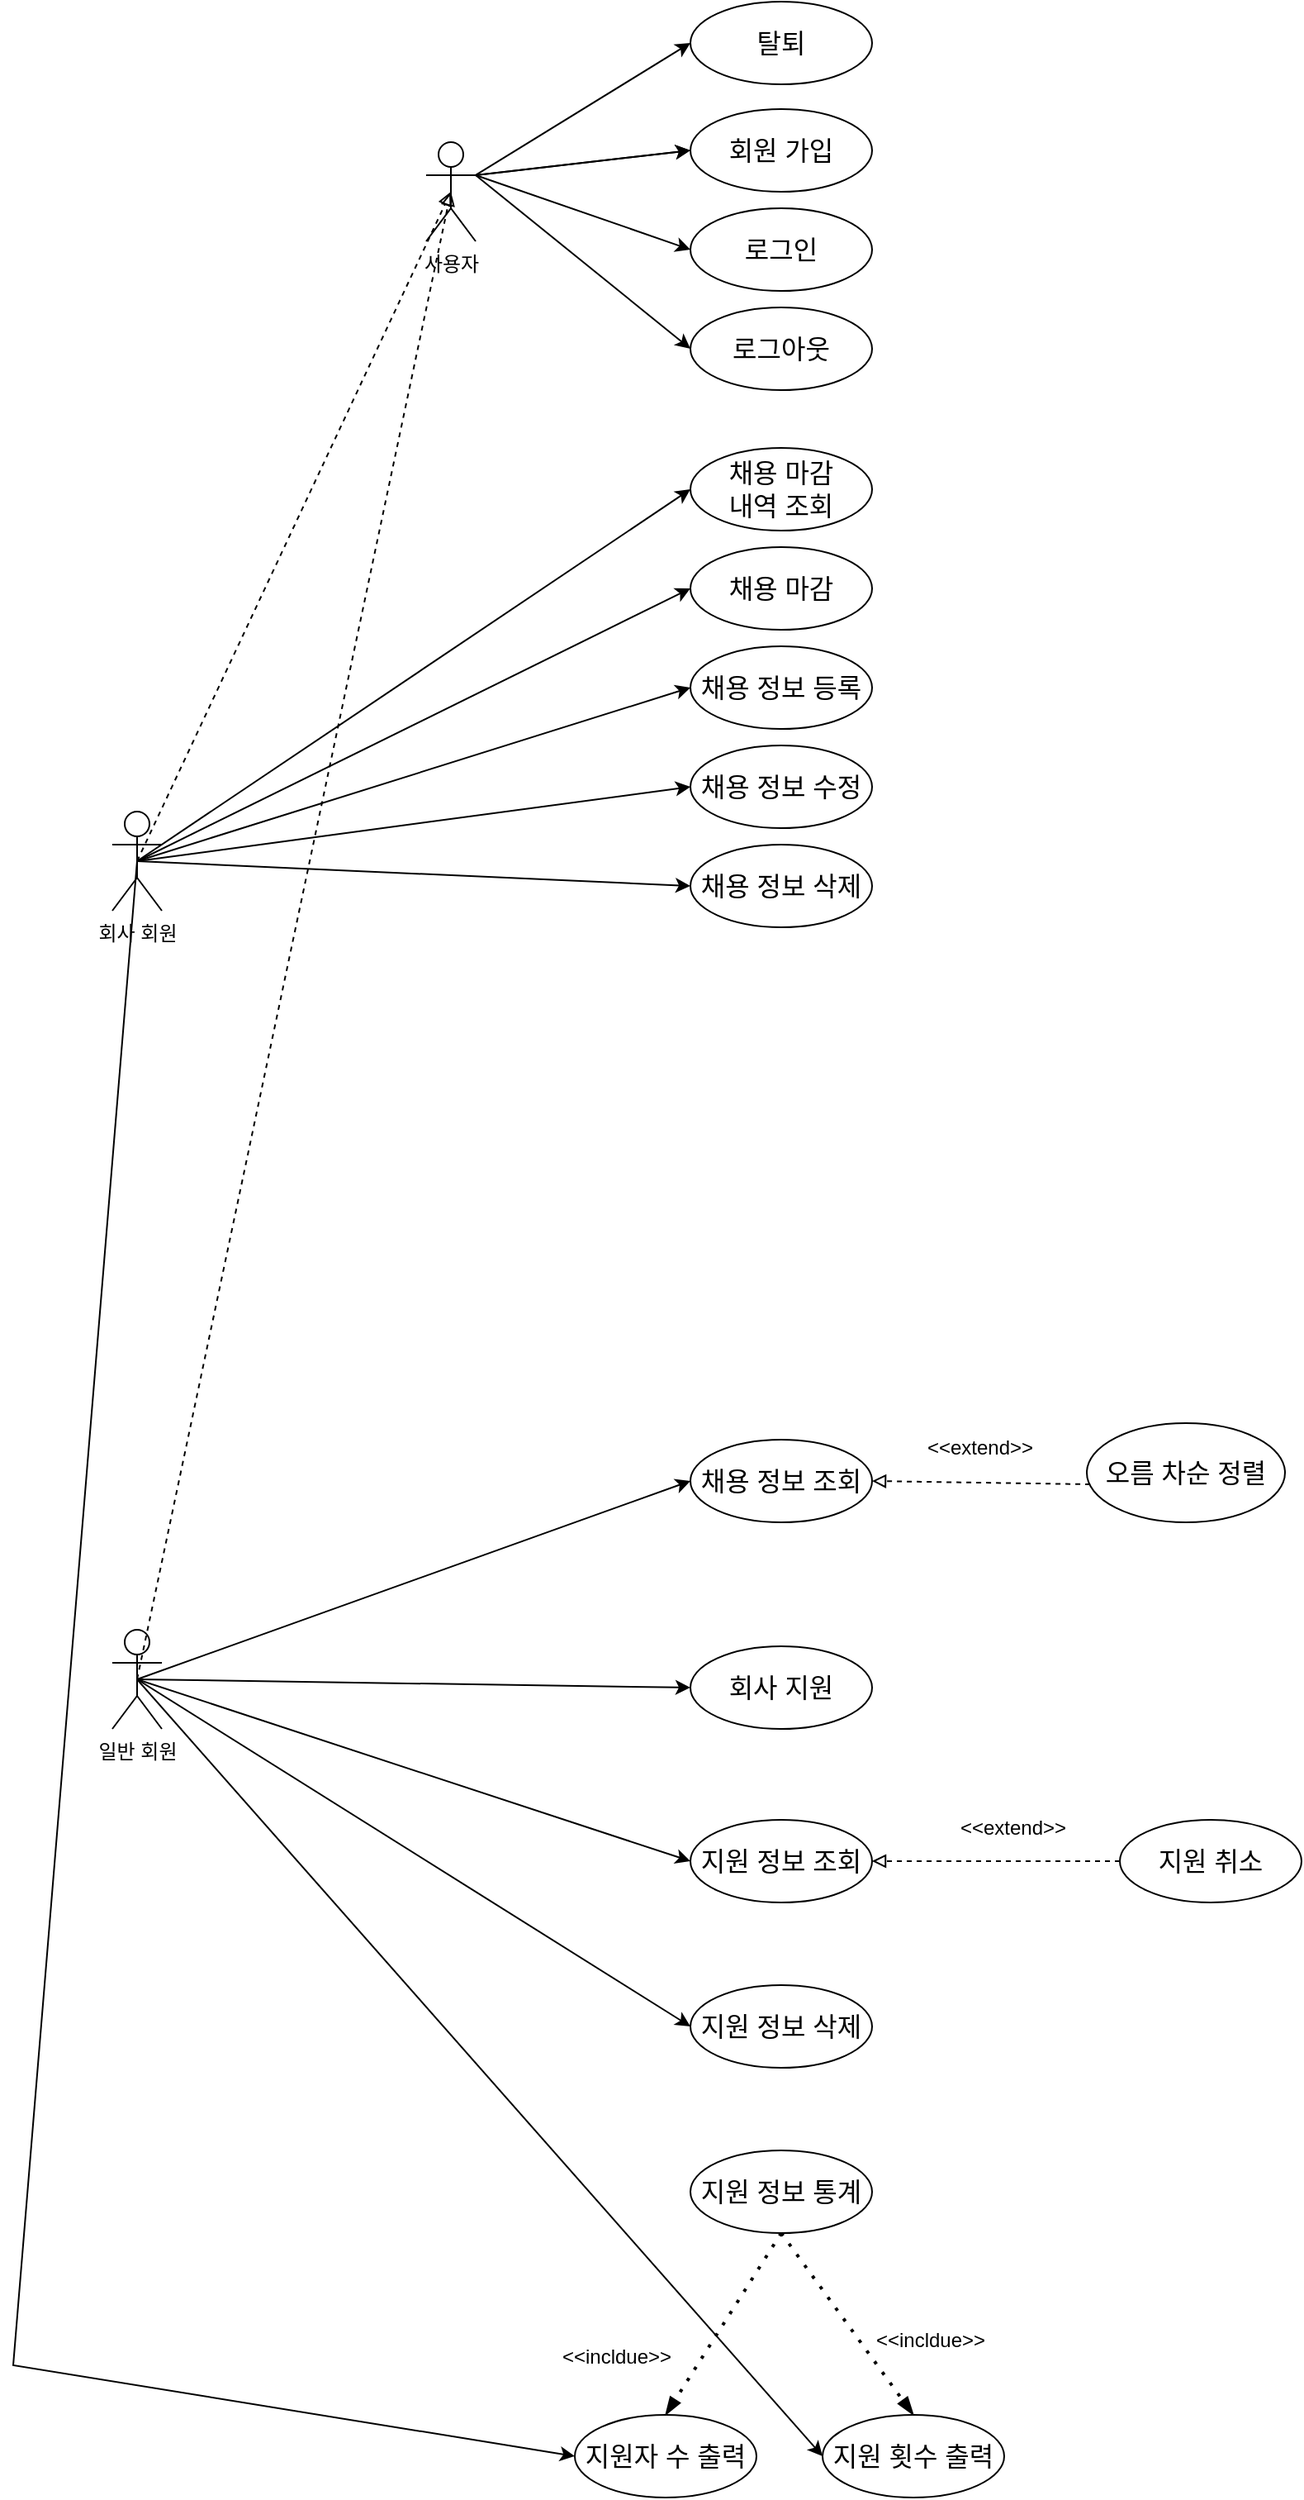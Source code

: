 <mxfile version="21.1.5" type="device">
  <diagram name="페이지-1" id="h-zN0EbKy5kRDJV0ktE4">
    <mxGraphModel dx="1270" dy="996" grid="1" gridSize="10" guides="1" tooltips="1" connect="1" arrows="1" fold="1" page="1" pageScale="1" pageWidth="827" pageHeight="1169" math="0" shadow="0">
      <root>
        <mxCell id="0" />
        <mxCell id="1" parent="0" />
        <mxCell id="buSSu6vmQ0jCTdG0OaXX-1" value="사용자" style="shape=umlActor;verticalLabelPosition=bottom;verticalAlign=top;html=1;outlineConnect=0;" parent="1" vertex="1">
          <mxGeometry x="420" y="175" width="30" height="60" as="geometry" />
        </mxCell>
        <mxCell id="buSSu6vmQ0jCTdG0OaXX-3" value="회사 회원" style="shape=umlActor;verticalLabelPosition=bottom;verticalAlign=top;html=1;outlineConnect=0;" parent="1" vertex="1">
          <mxGeometry x="230" y="580" width="30" height="60" as="geometry" />
        </mxCell>
        <mxCell id="buSSu6vmQ0jCTdG0OaXX-4" value="일반 회원" style="shape=umlActor;verticalLabelPosition=bottom;verticalAlign=top;html=1;outlineConnect=0;" parent="1" vertex="1">
          <mxGeometry x="230" y="1075" width="30" height="60" as="geometry" />
        </mxCell>
        <mxCell id="buSSu6vmQ0jCTdG0OaXX-11" value="&lt;font style=&quot;font-size: 16px;&quot;&gt;채용 정보 조회&lt;/font&gt;" style="ellipse;whiteSpace=wrap;html=1;" parent="1" vertex="1">
          <mxGeometry x="580" y="960" width="110" height="50" as="geometry" />
        </mxCell>
        <mxCell id="buSSu6vmQ0jCTdG0OaXX-26" value="&lt;font style=&quot;font-size: 16px;&quot;&gt;회사 지원&lt;/font&gt;" style="ellipse;whiteSpace=wrap;html=1;" parent="1" vertex="1">
          <mxGeometry x="580" y="1085" width="110" height="50" as="geometry" />
        </mxCell>
        <mxCell id="buSSu6vmQ0jCTdG0OaXX-39" value="&lt;font style=&quot;font-size: 16px;&quot;&gt;지원 정보 조회&lt;/font&gt;" style="ellipse;whiteSpace=wrap;html=1;" parent="1" vertex="1">
          <mxGeometry x="580" y="1190" width="110" height="50" as="geometry" />
        </mxCell>
        <mxCell id="buSSu6vmQ0jCTdG0OaXX-40" value="&lt;font style=&quot;font-size: 16px;&quot;&gt;지원 취소&lt;/font&gt;" style="ellipse;whiteSpace=wrap;html=1;" parent="1" vertex="1">
          <mxGeometry x="840" y="1190" width="110" height="50" as="geometry" />
        </mxCell>
        <mxCell id="buSSu6vmQ0jCTdG0OaXX-41" value="" style="endArrow=block;dashed=1;html=1;rounded=0;endFill=0;entryX=1;entryY=0.5;entryDx=0;entryDy=0;exitX=0;exitY=0.5;exitDx=0;exitDy=0;" parent="1" source="buSSu6vmQ0jCTdG0OaXX-40" target="buSSu6vmQ0jCTdG0OaXX-39" edge="1">
          <mxGeometry width="50" height="50" relative="1" as="geometry">
            <mxPoint x="854" y="1285" as="sourcePoint" />
            <mxPoint x="714" y="1285" as="targetPoint" />
          </mxGeometry>
        </mxCell>
        <mxCell id="buSSu6vmQ0jCTdG0OaXX-47" value="&lt;font style=&quot;font-size: 16px;&quot;&gt;지원 정보 삭제&lt;/font&gt;" style="ellipse;whiteSpace=wrap;html=1;" parent="1" vertex="1">
          <mxGeometry x="580" y="1290" width="110" height="50" as="geometry" />
        </mxCell>
        <mxCell id="buSSu6vmQ0jCTdG0OaXX-50" value="&lt;font style=&quot;font-size: 16px;&quot;&gt;지원 정보 통계&lt;/font&gt;" style="ellipse;whiteSpace=wrap;html=1;" parent="1" vertex="1">
          <mxGeometry x="580" y="1390" width="110" height="50" as="geometry" />
        </mxCell>
        <mxCell id="buSSu6vmQ0jCTdG0OaXX-64" value="" style="endArrow=block;dashed=1;html=1;rounded=0;endFill=0;entryX=0.5;entryY=0.5;entryDx=0;entryDy=0;exitX=0.5;exitY=0.5;exitDx=0;exitDy=0;exitPerimeter=0;entryPerimeter=0;" parent="1" source="buSSu6vmQ0jCTdG0OaXX-3" target="buSSu6vmQ0jCTdG0OaXX-1" edge="1">
          <mxGeometry width="50" height="50" relative="1" as="geometry">
            <mxPoint x="500" y="530" as="sourcePoint" />
            <mxPoint x="360" y="530" as="targetPoint" />
          </mxGeometry>
        </mxCell>
        <mxCell id="buSSu6vmQ0jCTdG0OaXX-65" value="" style="endArrow=block;dashed=1;html=1;rounded=0;endFill=0;entryX=0.5;entryY=0.5;entryDx=0;entryDy=0;exitX=0.5;exitY=0.5;exitDx=0;exitDy=0;exitPerimeter=0;entryPerimeter=0;" parent="1" source="buSSu6vmQ0jCTdG0OaXX-4" target="buSSu6vmQ0jCTdG0OaXX-1" edge="1">
          <mxGeometry width="50" height="50" relative="1" as="geometry">
            <mxPoint x="255" y="620" as="sourcePoint" />
            <mxPoint x="485" y="280" as="targetPoint" />
          </mxGeometry>
        </mxCell>
        <mxCell id="buSSu6vmQ0jCTdG0OaXX-66" value="" style="endArrow=classic;html=1;rounded=0;entryX=0;entryY=0.5;entryDx=0;entryDy=0;exitX=1;exitY=0.333;exitDx=0;exitDy=0;exitPerimeter=0;" parent="1" source="buSSu6vmQ0jCTdG0OaXX-1" target="buSSu6vmQ0jCTdG0OaXX-6" edge="1">
          <mxGeometry width="50" height="50" relative="1" as="geometry">
            <mxPoint x="440" y="205" as="sourcePoint" />
            <mxPoint x="530" y="335" as="targetPoint" />
          </mxGeometry>
        </mxCell>
        <mxCell id="buSSu6vmQ0jCTdG0OaXX-67" value="" style="endArrow=classic;html=1;rounded=0;entryX=0;entryY=0.5;entryDx=0;entryDy=0;exitX=1;exitY=0.333;exitDx=0;exitDy=0;exitPerimeter=0;" parent="1" source="buSSu6vmQ0jCTdG0OaXX-1" target="buSSu6vmQ0jCTdG0OaXX-7" edge="1">
          <mxGeometry width="50" height="50" relative="1" as="geometry">
            <mxPoint x="460" y="205" as="sourcePoint" />
            <mxPoint x="590" y="125" as="targetPoint" />
          </mxGeometry>
        </mxCell>
        <mxCell id="buSSu6vmQ0jCTdG0OaXX-68" value="" style="endArrow=classic;html=1;rounded=0;entryX=0;entryY=0.5;entryDx=0;entryDy=0;exitX=1;exitY=0.333;exitDx=0;exitDy=0;exitPerimeter=0;" parent="1" edge="1">
          <mxGeometry width="50" height="50" relative="1" as="geometry">
            <mxPoint x="450" y="195" as="sourcePoint" />
            <mxPoint x="580" y="180" as="targetPoint" />
          </mxGeometry>
        </mxCell>
        <mxCell id="buSSu6vmQ0jCTdG0OaXX-69" value="" style="endArrow=classic;html=1;rounded=0;entryX=0;entryY=0.5;entryDx=0;entryDy=0;exitX=1;exitY=0.333;exitDx=0;exitDy=0;exitPerimeter=0;" parent="1" source="buSSu6vmQ0jCTdG0OaXX-1" target="buSSu6vmQ0jCTdG0OaXX-8" edge="1">
          <mxGeometry width="50" height="50" relative="1" as="geometry">
            <mxPoint x="460" y="205" as="sourcePoint" />
            <mxPoint x="590" y="190" as="targetPoint" />
          </mxGeometry>
        </mxCell>
        <mxCell id="buSSu6vmQ0jCTdG0OaXX-70" value="" style="endArrow=classic;html=1;rounded=0;entryX=0;entryY=0.5;entryDx=0;entryDy=0;exitX=1;exitY=0.333;exitDx=0;exitDy=0;exitPerimeter=0;" parent="1" source="buSSu6vmQ0jCTdG0OaXX-1" target="buSSu6vmQ0jCTdG0OaXX-9" edge="1">
          <mxGeometry width="50" height="50" relative="1" as="geometry">
            <mxPoint x="470" y="215" as="sourcePoint" />
            <mxPoint x="600" y="200" as="targetPoint" />
          </mxGeometry>
        </mxCell>
        <mxCell id="buSSu6vmQ0jCTdG0OaXX-71" value="" style="endArrow=classic;html=1;rounded=0;entryX=0;entryY=0.5;entryDx=0;entryDy=0;exitX=0.5;exitY=0.5;exitDx=0;exitDy=0;exitPerimeter=0;" parent="1" source="buSSu6vmQ0jCTdG0OaXX-3" target="buSSu6vmQ0jCTdG0OaXX-19" edge="1">
          <mxGeometry width="50" height="50" relative="1" as="geometry">
            <mxPoint x="410" y="595" as="sourcePoint" />
            <mxPoint x="540" y="700" as="targetPoint" />
          </mxGeometry>
        </mxCell>
        <mxCell id="buSSu6vmQ0jCTdG0OaXX-72" value="" style="endArrow=classic;html=1;rounded=0;entryX=0;entryY=0.5;entryDx=0;entryDy=0;exitX=0.5;exitY=0.5;exitDx=0;exitDy=0;exitPerimeter=0;" parent="1" source="buSSu6vmQ0jCTdG0OaXX-3" target="buSSu6vmQ0jCTdG0OaXX-10" edge="1">
          <mxGeometry width="50" height="50" relative="1" as="geometry">
            <mxPoint x="270" y="615" as="sourcePoint" />
            <mxPoint x="590" y="505" as="targetPoint" />
          </mxGeometry>
        </mxCell>
        <mxCell id="buSSu6vmQ0jCTdG0OaXX-73" value="" style="endArrow=classic;html=1;rounded=0;entryX=0;entryY=0.5;entryDx=0;entryDy=0;exitX=0.5;exitY=0.5;exitDx=0;exitDy=0;exitPerimeter=0;" parent="1" source="buSSu6vmQ0jCTdG0OaXX-3" target="buSSu6vmQ0jCTdG0OaXX-13" edge="1">
          <mxGeometry width="50" height="50" relative="1" as="geometry">
            <mxPoint x="255" y="620" as="sourcePoint" />
            <mxPoint x="590" y="565" as="targetPoint" />
          </mxGeometry>
        </mxCell>
        <mxCell id="buSSu6vmQ0jCTdG0OaXX-74" value="" style="endArrow=classic;html=1;rounded=0;entryX=0;entryY=0.5;entryDx=0;entryDy=0;exitX=0.5;exitY=0.5;exitDx=0;exitDy=0;exitPerimeter=0;" parent="1" source="buSSu6vmQ0jCTdG0OaXX-3" target="buSSu6vmQ0jCTdG0OaXX-14" edge="1">
          <mxGeometry width="50" height="50" relative="1" as="geometry">
            <mxPoint x="265" y="630" as="sourcePoint" />
            <mxPoint x="600" y="575" as="targetPoint" />
          </mxGeometry>
        </mxCell>
        <mxCell id="buSSu6vmQ0jCTdG0OaXX-81" value="" style="endArrow=classic;html=1;rounded=0;entryX=0;entryY=0.5;entryDx=0;entryDy=0;exitX=0.5;exitY=0.5;exitDx=0;exitDy=0;exitPerimeter=0;" parent="1" source="buSSu6vmQ0jCTdG0OaXX-3" target="buSSu6vmQ0jCTdG0OaXX-76" edge="1">
          <mxGeometry width="50" height="50" relative="1" as="geometry">
            <mxPoint x="255" y="562.5" as="sourcePoint" />
            <mxPoint x="590" y="467.5" as="targetPoint" />
          </mxGeometry>
        </mxCell>
        <mxCell id="buSSu6vmQ0jCTdG0OaXX-82" value="&lt;span style=&quot;font-size: 16px;&quot;&gt;오름 차순 정렬&lt;br&gt;&lt;/span&gt;" style="ellipse;whiteSpace=wrap;html=1;" parent="1" vertex="1">
          <mxGeometry x="820" y="950" width="120" height="60" as="geometry" />
        </mxCell>
        <mxCell id="buSSu6vmQ0jCTdG0OaXX-83" value="" style="endArrow=block;dashed=1;html=1;rounded=0;exitX=0.017;exitY=0.617;exitDx=0;exitDy=0;endFill=0;entryX=1;entryY=0.5;entryDx=0;entryDy=0;exitPerimeter=0;" parent="1" source="buSSu6vmQ0jCTdG0OaXX-82" target="buSSu6vmQ0jCTdG0OaXX-11" edge="1">
          <mxGeometry width="50" height="50" relative="1" as="geometry">
            <mxPoint x="780" y="755" as="sourcePoint" />
            <mxPoint x="690" y="755" as="targetPoint" />
          </mxGeometry>
        </mxCell>
        <mxCell id="buSSu6vmQ0jCTdG0OaXX-84" value="&amp;lt;&amp;lt;extend&amp;gt;&amp;gt;" style="text;html=1;align=center;verticalAlign=middle;resizable=0;points=[];autosize=1;strokeColor=none;fillColor=none;" parent="1" vertex="1">
          <mxGeometry x="710" y="950" width="90" height="30" as="geometry" />
        </mxCell>
        <mxCell id="buSSu6vmQ0jCTdG0OaXX-85" value="" style="endArrow=classic;html=1;rounded=0;entryX=0;entryY=0.5;entryDx=0;entryDy=0;exitX=0.5;exitY=0.5;exitDx=0;exitDy=0;exitPerimeter=0;" parent="1" source="buSSu6vmQ0jCTdG0OaXX-4" target="buSSu6vmQ0jCTdG0OaXX-26" edge="1">
          <mxGeometry width="50" height="50" relative="1" as="geometry">
            <mxPoint x="340" y="1015" as="sourcePoint" />
            <mxPoint x="675" y="1100" as="targetPoint" />
          </mxGeometry>
        </mxCell>
        <mxCell id="buSSu6vmQ0jCTdG0OaXX-86" value="" style="endArrow=classic;html=1;rounded=0;entryX=0;entryY=0.5;entryDx=0;entryDy=0;exitX=0.5;exitY=0.5;exitDx=0;exitDy=0;exitPerimeter=0;" parent="1" source="buSSu6vmQ0jCTdG0OaXX-4" target="buSSu6vmQ0jCTdG0OaXX-39" edge="1">
          <mxGeometry width="50" height="50" relative="1" as="geometry">
            <mxPoint x="255" y="1115" as="sourcePoint" />
            <mxPoint x="590" y="1135" as="targetPoint" />
          </mxGeometry>
        </mxCell>
        <mxCell id="buSSu6vmQ0jCTdG0OaXX-88" value="" style="endArrow=classic;html=1;rounded=0;entryX=0;entryY=0.5;entryDx=0;entryDy=0;exitX=0.5;exitY=0.5;exitDx=0;exitDy=0;exitPerimeter=0;" parent="1" source="buSSu6vmQ0jCTdG0OaXX-4" target="buSSu6vmQ0jCTdG0OaXX-47" edge="1">
          <mxGeometry width="50" height="50" relative="1" as="geometry">
            <mxPoint x="230" y="1205" as="sourcePoint" />
            <mxPoint x="565" y="1445" as="targetPoint" />
          </mxGeometry>
        </mxCell>
        <mxCell id="buSSu6vmQ0jCTdG0OaXX-89" value="&lt;font style=&quot;font-size: 16px;&quot;&gt;지원자 수 출력&lt;/font&gt;" style="ellipse;whiteSpace=wrap;html=1;" parent="1" vertex="1">
          <mxGeometry x="510" y="1550" width="110" height="50" as="geometry" />
        </mxCell>
        <mxCell id="buSSu6vmQ0jCTdG0OaXX-90" value="&lt;font style=&quot;font-size: 16px;&quot;&gt;지원 횟수 출력&lt;/font&gt;" style="ellipse;whiteSpace=wrap;html=1;" parent="1" vertex="1">
          <mxGeometry x="660" y="1550" width="110" height="50" as="geometry" />
        </mxCell>
        <mxCell id="buSSu6vmQ0jCTdG0OaXX-91" value="" style="endArrow=blockThin;dashed=1;html=1;dashPattern=1 3;strokeWidth=2;rounded=0;exitX=0.5;exitY=1;exitDx=0;exitDy=0;endFill=1;entryX=0.5;entryY=0;entryDx=0;entryDy=0;" parent="1" source="buSSu6vmQ0jCTdG0OaXX-50" target="buSSu6vmQ0jCTdG0OaXX-89" edge="1">
          <mxGeometry width="50" height="50" relative="1" as="geometry">
            <mxPoint x="700" y="1675" as="sourcePoint" />
            <mxPoint x="840" y="1675" as="targetPoint" />
          </mxGeometry>
        </mxCell>
        <mxCell id="buSSu6vmQ0jCTdG0OaXX-92" value="" style="endArrow=blockThin;dashed=1;html=1;dashPattern=1 3;strokeWidth=2;rounded=0;exitX=0.5;exitY=1;exitDx=0;exitDy=0;endFill=1;entryX=0.5;entryY=0;entryDx=0;entryDy=0;" parent="1" source="buSSu6vmQ0jCTdG0OaXX-50" target="buSSu6vmQ0jCTdG0OaXX-90" edge="1">
          <mxGeometry width="50" height="50" relative="1" as="geometry">
            <mxPoint x="710" y="1685" as="sourcePoint" />
            <mxPoint x="850" y="1685" as="targetPoint" />
          </mxGeometry>
        </mxCell>
        <mxCell id="buSSu6vmQ0jCTdG0OaXX-93" value="" style="endArrow=classic;html=1;rounded=0;entryX=0;entryY=0.5;entryDx=0;entryDy=0;exitX=0.5;exitY=0.5;exitDx=0;exitDy=0;exitPerimeter=0;" parent="1" source="buSSu6vmQ0jCTdG0OaXX-4" target="buSSu6vmQ0jCTdG0OaXX-90" edge="1">
          <mxGeometry width="50" height="50" relative="1" as="geometry">
            <mxPoint x="210" y="1210" as="sourcePoint" />
            <mxPoint x="545" y="1620" as="targetPoint" />
            <Array as="points" />
          </mxGeometry>
        </mxCell>
        <mxCell id="buSSu6vmQ0jCTdG0OaXX-94" value="" style="endArrow=classic;html=1;rounded=0;entryX=0;entryY=0.5;entryDx=0;entryDy=0;exitX=0.5;exitY=0.5;exitDx=0;exitDy=0;exitPerimeter=0;" parent="1" source="buSSu6vmQ0jCTdG0OaXX-3" target="buSSu6vmQ0jCTdG0OaXX-89" edge="1">
          <mxGeometry width="50" height="50" relative="1" as="geometry">
            <mxPoint x="360" y="830" as="sourcePoint" />
            <mxPoint x="515" y="1890" as="targetPoint" />
            <Array as="points">
              <mxPoint x="170" y="1520" />
            </Array>
          </mxGeometry>
        </mxCell>
        <mxCell id="buSSu6vmQ0jCTdG0OaXX-95" value="&amp;lt;&amp;lt;incldue&amp;gt;&amp;gt;" style="text;html=1;align=center;verticalAlign=middle;resizable=0;points=[];autosize=1;strokeColor=none;fillColor=none;" parent="1" vertex="1">
          <mxGeometry x="490" y="1500" width="90" height="30" as="geometry" />
        </mxCell>
        <mxCell id="buSSu6vmQ0jCTdG0OaXX-96" value="&amp;lt;&amp;lt;incldue&amp;gt;&amp;gt;" style="text;html=1;align=center;verticalAlign=middle;resizable=0;points=[];autosize=1;strokeColor=none;fillColor=none;" parent="1" vertex="1">
          <mxGeometry x="680" y="1490" width="90" height="30" as="geometry" />
        </mxCell>
        <mxCell id="buSSu6vmQ0jCTdG0OaXX-97" value="" style="endArrow=classic;html=1;rounded=0;entryX=0;entryY=0.5;entryDx=0;entryDy=0;exitX=0.5;exitY=0.5;exitDx=0;exitDy=0;exitPerimeter=0;" parent="1" source="buSSu6vmQ0jCTdG0OaXX-4" target="buSSu6vmQ0jCTdG0OaXX-11" edge="1">
          <mxGeometry width="50" height="50" relative="1" as="geometry">
            <mxPoint x="340" y="930" as="sourcePoint" />
            <mxPoint x="675" y="1015" as="targetPoint" />
          </mxGeometry>
        </mxCell>
        <mxCell id="buSSu6vmQ0jCTdG0OaXX-100" value="" style="group" parent="1" vertex="1" connectable="0">
          <mxGeometry x="580" y="360" width="110" height="290" as="geometry" />
        </mxCell>
        <mxCell id="buSSu6vmQ0jCTdG0OaXX-10" value="&lt;font style=&quot;font-size: 16px;&quot;&gt;채용 정보 등록&lt;/font&gt;" style="ellipse;whiteSpace=wrap;html=1;" parent="buSSu6vmQ0jCTdG0OaXX-100" vertex="1">
          <mxGeometry y="120" width="110" height="50" as="geometry" />
        </mxCell>
        <mxCell id="buSSu6vmQ0jCTdG0OaXX-13" value="&lt;font style=&quot;font-size: 16px;&quot;&gt;채용 정보 수정&lt;/font&gt;" style="ellipse;whiteSpace=wrap;html=1;" parent="buSSu6vmQ0jCTdG0OaXX-100" vertex="1">
          <mxGeometry y="180" width="110" height="50" as="geometry" />
        </mxCell>
        <mxCell id="buSSu6vmQ0jCTdG0OaXX-14" value="&lt;font style=&quot;font-size: 16px;&quot;&gt;채용 정보 삭제&lt;/font&gt;" style="ellipse;whiteSpace=wrap;html=1;" parent="buSSu6vmQ0jCTdG0OaXX-100" vertex="1">
          <mxGeometry y="240" width="110" height="50" as="geometry" />
        </mxCell>
        <mxCell id="buSSu6vmQ0jCTdG0OaXX-19" value="&lt;font style=&quot;font-size: 16px;&quot;&gt;채용 마감&lt;/font&gt;" style="ellipse;whiteSpace=wrap;html=1;" parent="buSSu6vmQ0jCTdG0OaXX-100" vertex="1">
          <mxGeometry y="60" width="110" height="50" as="geometry" />
        </mxCell>
        <mxCell id="buSSu6vmQ0jCTdG0OaXX-76" value="&lt;font style=&quot;font-size: 16px;&quot;&gt;채용 마감&lt;br&gt;내역 조회&lt;br&gt;&lt;/font&gt;" style="ellipse;whiteSpace=wrap;html=1;" parent="buSSu6vmQ0jCTdG0OaXX-100" vertex="1">
          <mxGeometry width="110" height="50" as="geometry" />
        </mxCell>
        <mxCell id="buSSu6vmQ0jCTdG0OaXX-101" value="" style="group" parent="1" vertex="1" connectable="0">
          <mxGeometry x="580" y="90" width="110" height="235" as="geometry" />
        </mxCell>
        <mxCell id="buSSu6vmQ0jCTdG0OaXX-6" value="&lt;font style=&quot;font-size: 16px;&quot;&gt;탈퇴&lt;/font&gt;" style="ellipse;whiteSpace=wrap;html=1;" parent="buSSu6vmQ0jCTdG0OaXX-101" vertex="1">
          <mxGeometry width="110" height="50" as="geometry" />
        </mxCell>
        <mxCell id="buSSu6vmQ0jCTdG0OaXX-7" value="&lt;font style=&quot;font-size: 16px;&quot;&gt;회원 가입&lt;/font&gt;" style="ellipse;whiteSpace=wrap;html=1;" parent="buSSu6vmQ0jCTdG0OaXX-101" vertex="1">
          <mxGeometry y="65" width="110" height="50" as="geometry" />
        </mxCell>
        <mxCell id="buSSu6vmQ0jCTdG0OaXX-8" value="&lt;font style=&quot;font-size: 16px;&quot;&gt;로그인&lt;/font&gt;" style="ellipse;whiteSpace=wrap;html=1;" parent="buSSu6vmQ0jCTdG0OaXX-101" vertex="1">
          <mxGeometry y="125" width="110" height="50" as="geometry" />
        </mxCell>
        <mxCell id="buSSu6vmQ0jCTdG0OaXX-9" value="&lt;font style=&quot;font-size: 16px;&quot;&gt;로그아웃&lt;/font&gt;" style="ellipse;whiteSpace=wrap;html=1;" parent="buSSu6vmQ0jCTdG0OaXX-101" vertex="1">
          <mxGeometry y="185" width="110" height="50" as="geometry" />
        </mxCell>
        <mxCell id="buSSu6vmQ0jCTdG0OaXX-59" value="&amp;lt;&amp;lt;extend&amp;gt;&amp;gt;" style="text;html=1;align=center;verticalAlign=middle;resizable=0;points=[];autosize=1;strokeColor=none;fillColor=none;" parent="1" vertex="1">
          <mxGeometry x="730" y="1180" width="90" height="30" as="geometry" />
        </mxCell>
      </root>
    </mxGraphModel>
  </diagram>
</mxfile>
